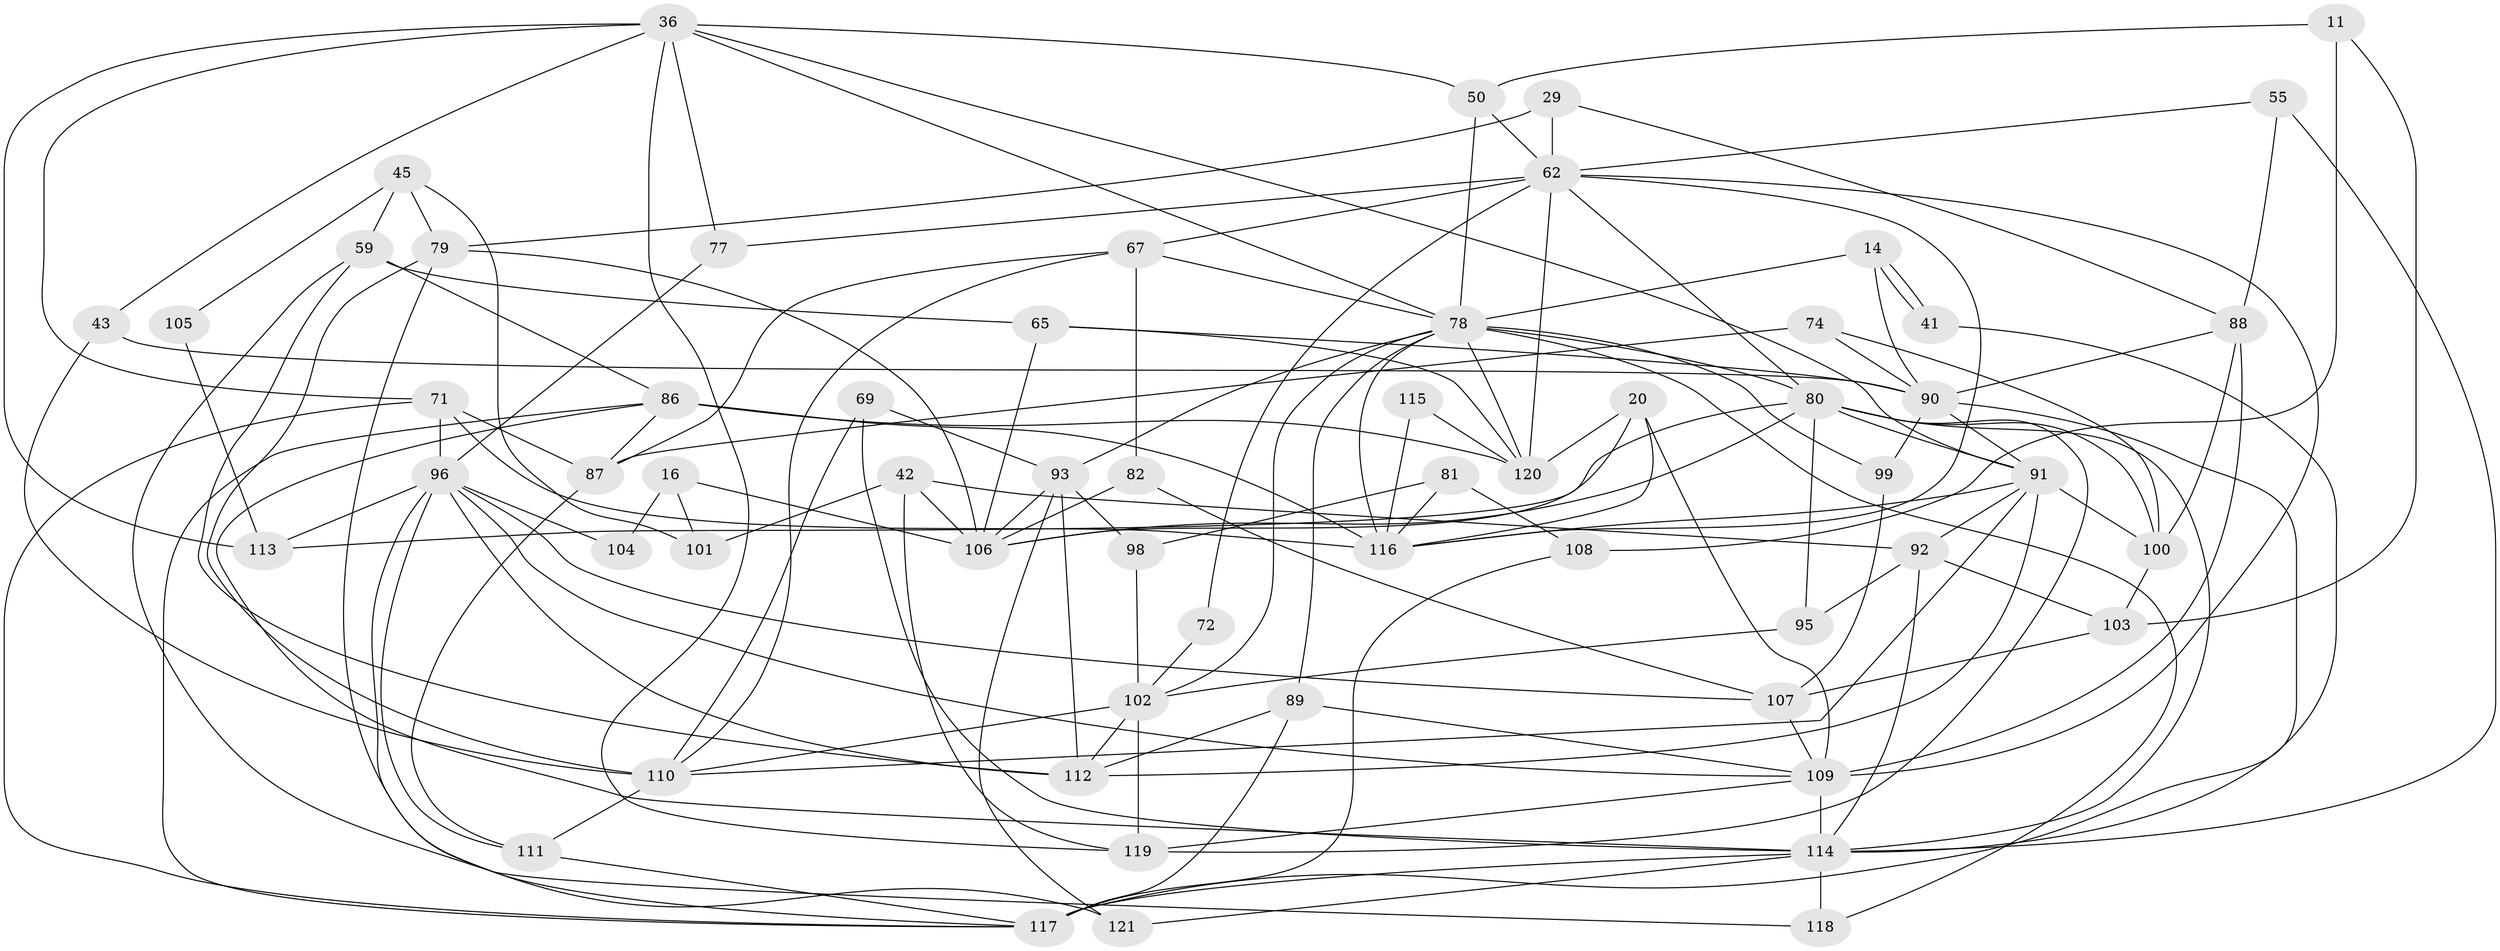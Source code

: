 // original degree distribution, {7: 0.049586776859504134, 5: 0.11570247933884298, 4: 0.2809917355371901, 3: 0.3305785123966942, 2: 0.10743801652892562, 6: 0.09090909090909091, 8: 0.024793388429752067}
// Generated by graph-tools (version 1.1) at 2025/51/03/09/25 04:51:58]
// undirected, 60 vertices, 148 edges
graph export_dot {
graph [start="1"]
  node [color=gray90,style=filled];
  11;
  14;
  16;
  20;
  29 [super="+25"];
  36 [super="+9"];
  41;
  42;
  43 [super="+28"];
  45;
  50;
  55;
  59 [super="+38"];
  62 [super="+6+24+44"];
  65;
  67;
  69;
  71 [super="+12+39"];
  72;
  74;
  77;
  78 [super="+76+73"];
  79 [super="+34+70"];
  80 [super="+2+60"];
  81;
  82;
  86 [super="+84"];
  87 [super="+32"];
  88;
  89 [super="+22"];
  90 [super="+63+58+83"];
  91 [super="+56"];
  92;
  93 [super="+48"];
  95;
  96 [super="+1+61+46"];
  98;
  99;
  100 [super="+85"];
  101 [super="+17"];
  102 [super="+94"];
  103 [super="+4"];
  104;
  105;
  106 [super="+10"];
  107;
  108 [super="+52"];
  109 [super="+64+51+47"];
  110;
  111;
  112 [super="+53"];
  113 [super="+54"];
  114 [super="+49+15+75"];
  115;
  116 [super="+31"];
  117 [super="+97"];
  118 [super="+66"];
  119 [super="+21"];
  120 [super="+27+33"];
  121;
  11 -- 50;
  11 -- 103;
  11 -- 108 [weight=2];
  14 -- 41;
  14 -- 41;
  14 -- 90 [weight=2];
  14 -- 78;
  16 -- 106;
  16 -- 101 [weight=2];
  16 -- 104;
  20 -- 116;
  20 -- 106;
  20 -- 120;
  20 -- 109;
  29 -- 62 [weight=2];
  29 -- 88;
  29 -- 79;
  36 -- 50;
  36 -- 77 [weight=2];
  36 -- 43;
  36 -- 113 [weight=2];
  36 -- 91;
  36 -- 71;
  36 -- 119;
  36 -- 78;
  41 -- 114;
  42 -- 92;
  42 -- 101;
  42 -- 119;
  42 -- 106;
  43 -- 110 [weight=2];
  43 -- 90;
  45 -- 59 [weight=2];
  45 -- 105;
  45 -- 101;
  45 -- 79 [weight=2];
  50 -- 78;
  50 -- 62;
  55 -- 88;
  55 -- 62;
  55 -- 114;
  59 -- 65;
  59 -- 86 [weight=2];
  59 -- 112;
  59 -- 118;
  62 -- 80 [weight=2];
  62 -- 120 [weight=3];
  62 -- 116;
  62 -- 67;
  62 -- 72;
  62 -- 77;
  62 -- 109;
  65 -- 106;
  65 -- 90;
  65 -- 120;
  67 -- 110;
  67 -- 82;
  67 -- 87;
  67 -- 78;
  69 -- 93;
  69 -- 114;
  69 -- 110;
  71 -- 96;
  71 -- 116 [weight=2];
  71 -- 87;
  71 -- 117;
  72 -- 102;
  74 -- 87;
  74 -- 100;
  74 -- 90;
  77 -- 96;
  78 -- 102;
  78 -- 80;
  78 -- 118 [weight=2];
  78 -- 120 [weight=2];
  78 -- 89 [weight=2];
  78 -- 99;
  78 -- 116;
  78 -- 93;
  79 -- 106;
  79 -- 110;
  79 -- 117;
  80 -- 95;
  80 -- 100;
  80 -- 114 [weight=2];
  80 -- 119;
  80 -- 91;
  80 -- 106 [weight=2];
  80 -- 113;
  81 -- 98;
  81 -- 108;
  81 -- 116;
  82 -- 106;
  82 -- 107;
  86 -- 116 [weight=2];
  86 -- 87;
  86 -- 114;
  86 -- 117;
  86 -- 120 [weight=2];
  87 -- 111;
  88 -- 90;
  88 -- 109;
  88 -- 100;
  89 -- 112;
  89 -- 117;
  89 -- 109;
  90 -- 99;
  90 -- 91 [weight=2];
  90 -- 117 [weight=2];
  91 -- 92;
  91 -- 112;
  91 -- 116;
  91 -- 110;
  91 -- 100;
  92 -- 95;
  92 -- 103;
  92 -- 114;
  93 -- 112 [weight=2];
  93 -- 98;
  93 -- 121;
  93 -- 106;
  95 -- 102;
  96 -- 107;
  96 -- 111;
  96 -- 104;
  96 -- 112;
  96 -- 113;
  96 -- 121;
  96 -- 109;
  98 -- 102;
  99 -- 107;
  100 -- 103;
  102 -- 119;
  102 -- 110;
  102 -- 112 [weight=2];
  103 -- 107 [weight=2];
  105 -- 113;
  107 -- 109 [weight=2];
  108 -- 117;
  109 -- 114 [weight=3];
  109 -- 119;
  110 -- 111;
  111 -- 117;
  114 -- 118 [weight=3];
  114 -- 121;
  114 -- 117;
  115 -- 116;
  115 -- 120;
}
